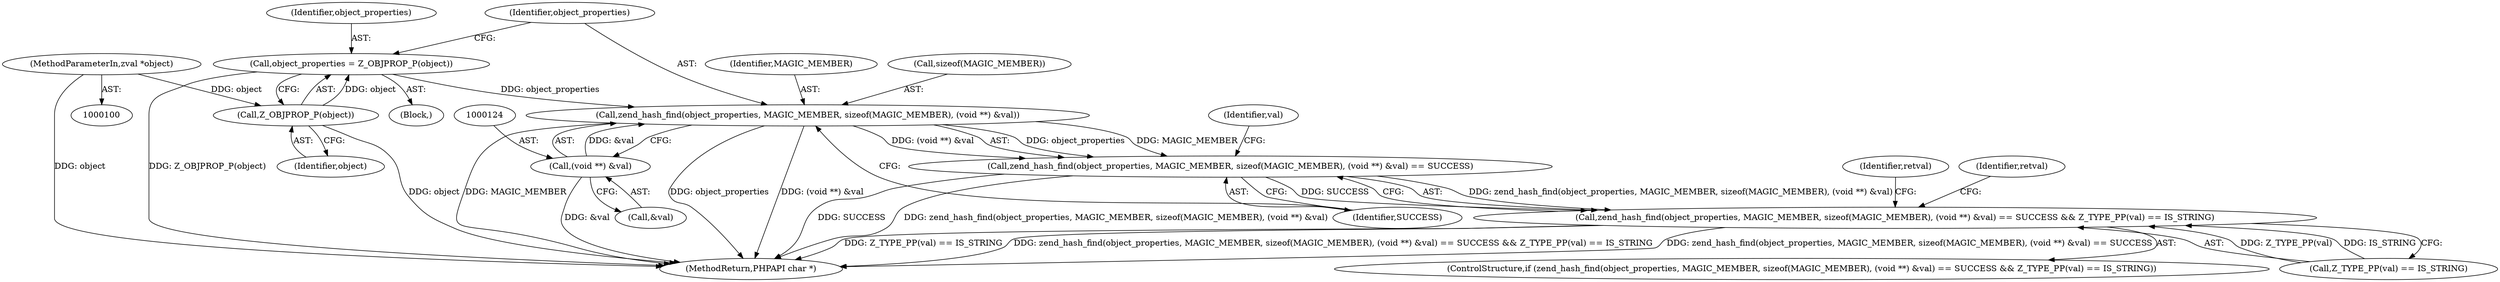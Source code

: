 digraph "0_php_fb83c76deec58f1fab17c350f04c9f042e5977d1@pointer" {
"1000118" [label="(Call,zend_hash_find(object_properties, MAGIC_MEMBER, sizeof(MAGIC_MEMBER), (void **) &val))"];
"1000111" [label="(Call,object_properties = Z_OBJPROP_P(object))"];
"1000113" [label="(Call,Z_OBJPROP_P(object))"];
"1000101" [label="(MethodParameterIn,zval *object)"];
"1000123" [label="(Call,(void **) &val)"];
"1000117" [label="(Call,zend_hash_find(object_properties, MAGIC_MEMBER, sizeof(MAGIC_MEMBER), (void **) &val) == SUCCESS)"];
"1000116" [label="(Call,zend_hash_find(object_properties, MAGIC_MEMBER, sizeof(MAGIC_MEMBER), (void **) &val) == SUCCESS && Z_TYPE_PP(val) == IS_STRING)"];
"1000101" [label="(MethodParameterIn,zval *object)"];
"1000117" [label="(Call,zend_hash_find(object_properties, MAGIC_MEMBER, sizeof(MAGIC_MEMBER), (void **) &val) == SUCCESS)"];
"1000119" [label="(Identifier,object_properties)"];
"1000103" [label="(Block,)"];
"1000115" [label="(ControlStructure,if (zend_hash_find(object_properties, MAGIC_MEMBER, sizeof(MAGIC_MEMBER), (void **) &val) == SUCCESS && Z_TYPE_PP(val) == IS_STRING))"];
"1000123" [label="(Call,(void **) &val)"];
"1000118" [label="(Call,zend_hash_find(object_properties, MAGIC_MEMBER, sizeof(MAGIC_MEMBER), (void **) &val))"];
"1000150" [label="(MethodReturn,PHPAPI char *)"];
"1000113" [label="(Call,Z_OBJPROP_P(object))"];
"1000111" [label="(Call,object_properties = Z_OBJPROP_P(object))"];
"1000112" [label="(Identifier,object_properties)"];
"1000134" [label="(Identifier,retval)"];
"1000149" [label="(Identifier,retval)"];
"1000128" [label="(Call,Z_TYPE_PP(val) == IS_STRING)"];
"1000125" [label="(Call,&val)"];
"1000116" [label="(Call,zend_hash_find(object_properties, MAGIC_MEMBER, sizeof(MAGIC_MEMBER), (void **) &val) == SUCCESS && Z_TYPE_PP(val) == IS_STRING)"];
"1000120" [label="(Identifier,MAGIC_MEMBER)"];
"1000127" [label="(Identifier,SUCCESS)"];
"1000114" [label="(Identifier,object)"];
"1000130" [label="(Identifier,val)"];
"1000121" [label="(Call,sizeof(MAGIC_MEMBER))"];
"1000118" -> "1000117"  [label="AST: "];
"1000118" -> "1000123"  [label="CFG: "];
"1000119" -> "1000118"  [label="AST: "];
"1000120" -> "1000118"  [label="AST: "];
"1000121" -> "1000118"  [label="AST: "];
"1000123" -> "1000118"  [label="AST: "];
"1000127" -> "1000118"  [label="CFG: "];
"1000118" -> "1000150"  [label="DDG: object_properties"];
"1000118" -> "1000150"  [label="DDG: (void **) &val"];
"1000118" -> "1000150"  [label="DDG: MAGIC_MEMBER"];
"1000118" -> "1000117"  [label="DDG: object_properties"];
"1000118" -> "1000117"  [label="DDG: MAGIC_MEMBER"];
"1000118" -> "1000117"  [label="DDG: (void **) &val"];
"1000111" -> "1000118"  [label="DDG: object_properties"];
"1000123" -> "1000118"  [label="DDG: &val"];
"1000111" -> "1000103"  [label="AST: "];
"1000111" -> "1000113"  [label="CFG: "];
"1000112" -> "1000111"  [label="AST: "];
"1000113" -> "1000111"  [label="AST: "];
"1000119" -> "1000111"  [label="CFG: "];
"1000111" -> "1000150"  [label="DDG: Z_OBJPROP_P(object)"];
"1000113" -> "1000111"  [label="DDG: object"];
"1000113" -> "1000114"  [label="CFG: "];
"1000114" -> "1000113"  [label="AST: "];
"1000113" -> "1000150"  [label="DDG: object"];
"1000101" -> "1000113"  [label="DDG: object"];
"1000101" -> "1000100"  [label="AST: "];
"1000101" -> "1000150"  [label="DDG: object"];
"1000123" -> "1000125"  [label="CFG: "];
"1000124" -> "1000123"  [label="AST: "];
"1000125" -> "1000123"  [label="AST: "];
"1000123" -> "1000150"  [label="DDG: &val"];
"1000117" -> "1000116"  [label="AST: "];
"1000117" -> "1000127"  [label="CFG: "];
"1000127" -> "1000117"  [label="AST: "];
"1000130" -> "1000117"  [label="CFG: "];
"1000116" -> "1000117"  [label="CFG: "];
"1000117" -> "1000150"  [label="DDG: SUCCESS"];
"1000117" -> "1000150"  [label="DDG: zend_hash_find(object_properties, MAGIC_MEMBER, sizeof(MAGIC_MEMBER), (void **) &val)"];
"1000117" -> "1000116"  [label="DDG: zend_hash_find(object_properties, MAGIC_MEMBER, sizeof(MAGIC_MEMBER), (void **) &val)"];
"1000117" -> "1000116"  [label="DDG: SUCCESS"];
"1000116" -> "1000115"  [label="AST: "];
"1000116" -> "1000128"  [label="CFG: "];
"1000128" -> "1000116"  [label="AST: "];
"1000134" -> "1000116"  [label="CFG: "];
"1000149" -> "1000116"  [label="CFG: "];
"1000116" -> "1000150"  [label="DDG: zend_hash_find(object_properties, MAGIC_MEMBER, sizeof(MAGIC_MEMBER), (void **) &val) == SUCCESS"];
"1000116" -> "1000150"  [label="DDG: Z_TYPE_PP(val) == IS_STRING"];
"1000116" -> "1000150"  [label="DDG: zend_hash_find(object_properties, MAGIC_MEMBER, sizeof(MAGIC_MEMBER), (void **) &val) == SUCCESS && Z_TYPE_PP(val) == IS_STRING"];
"1000128" -> "1000116"  [label="DDG: Z_TYPE_PP(val)"];
"1000128" -> "1000116"  [label="DDG: IS_STRING"];
}
